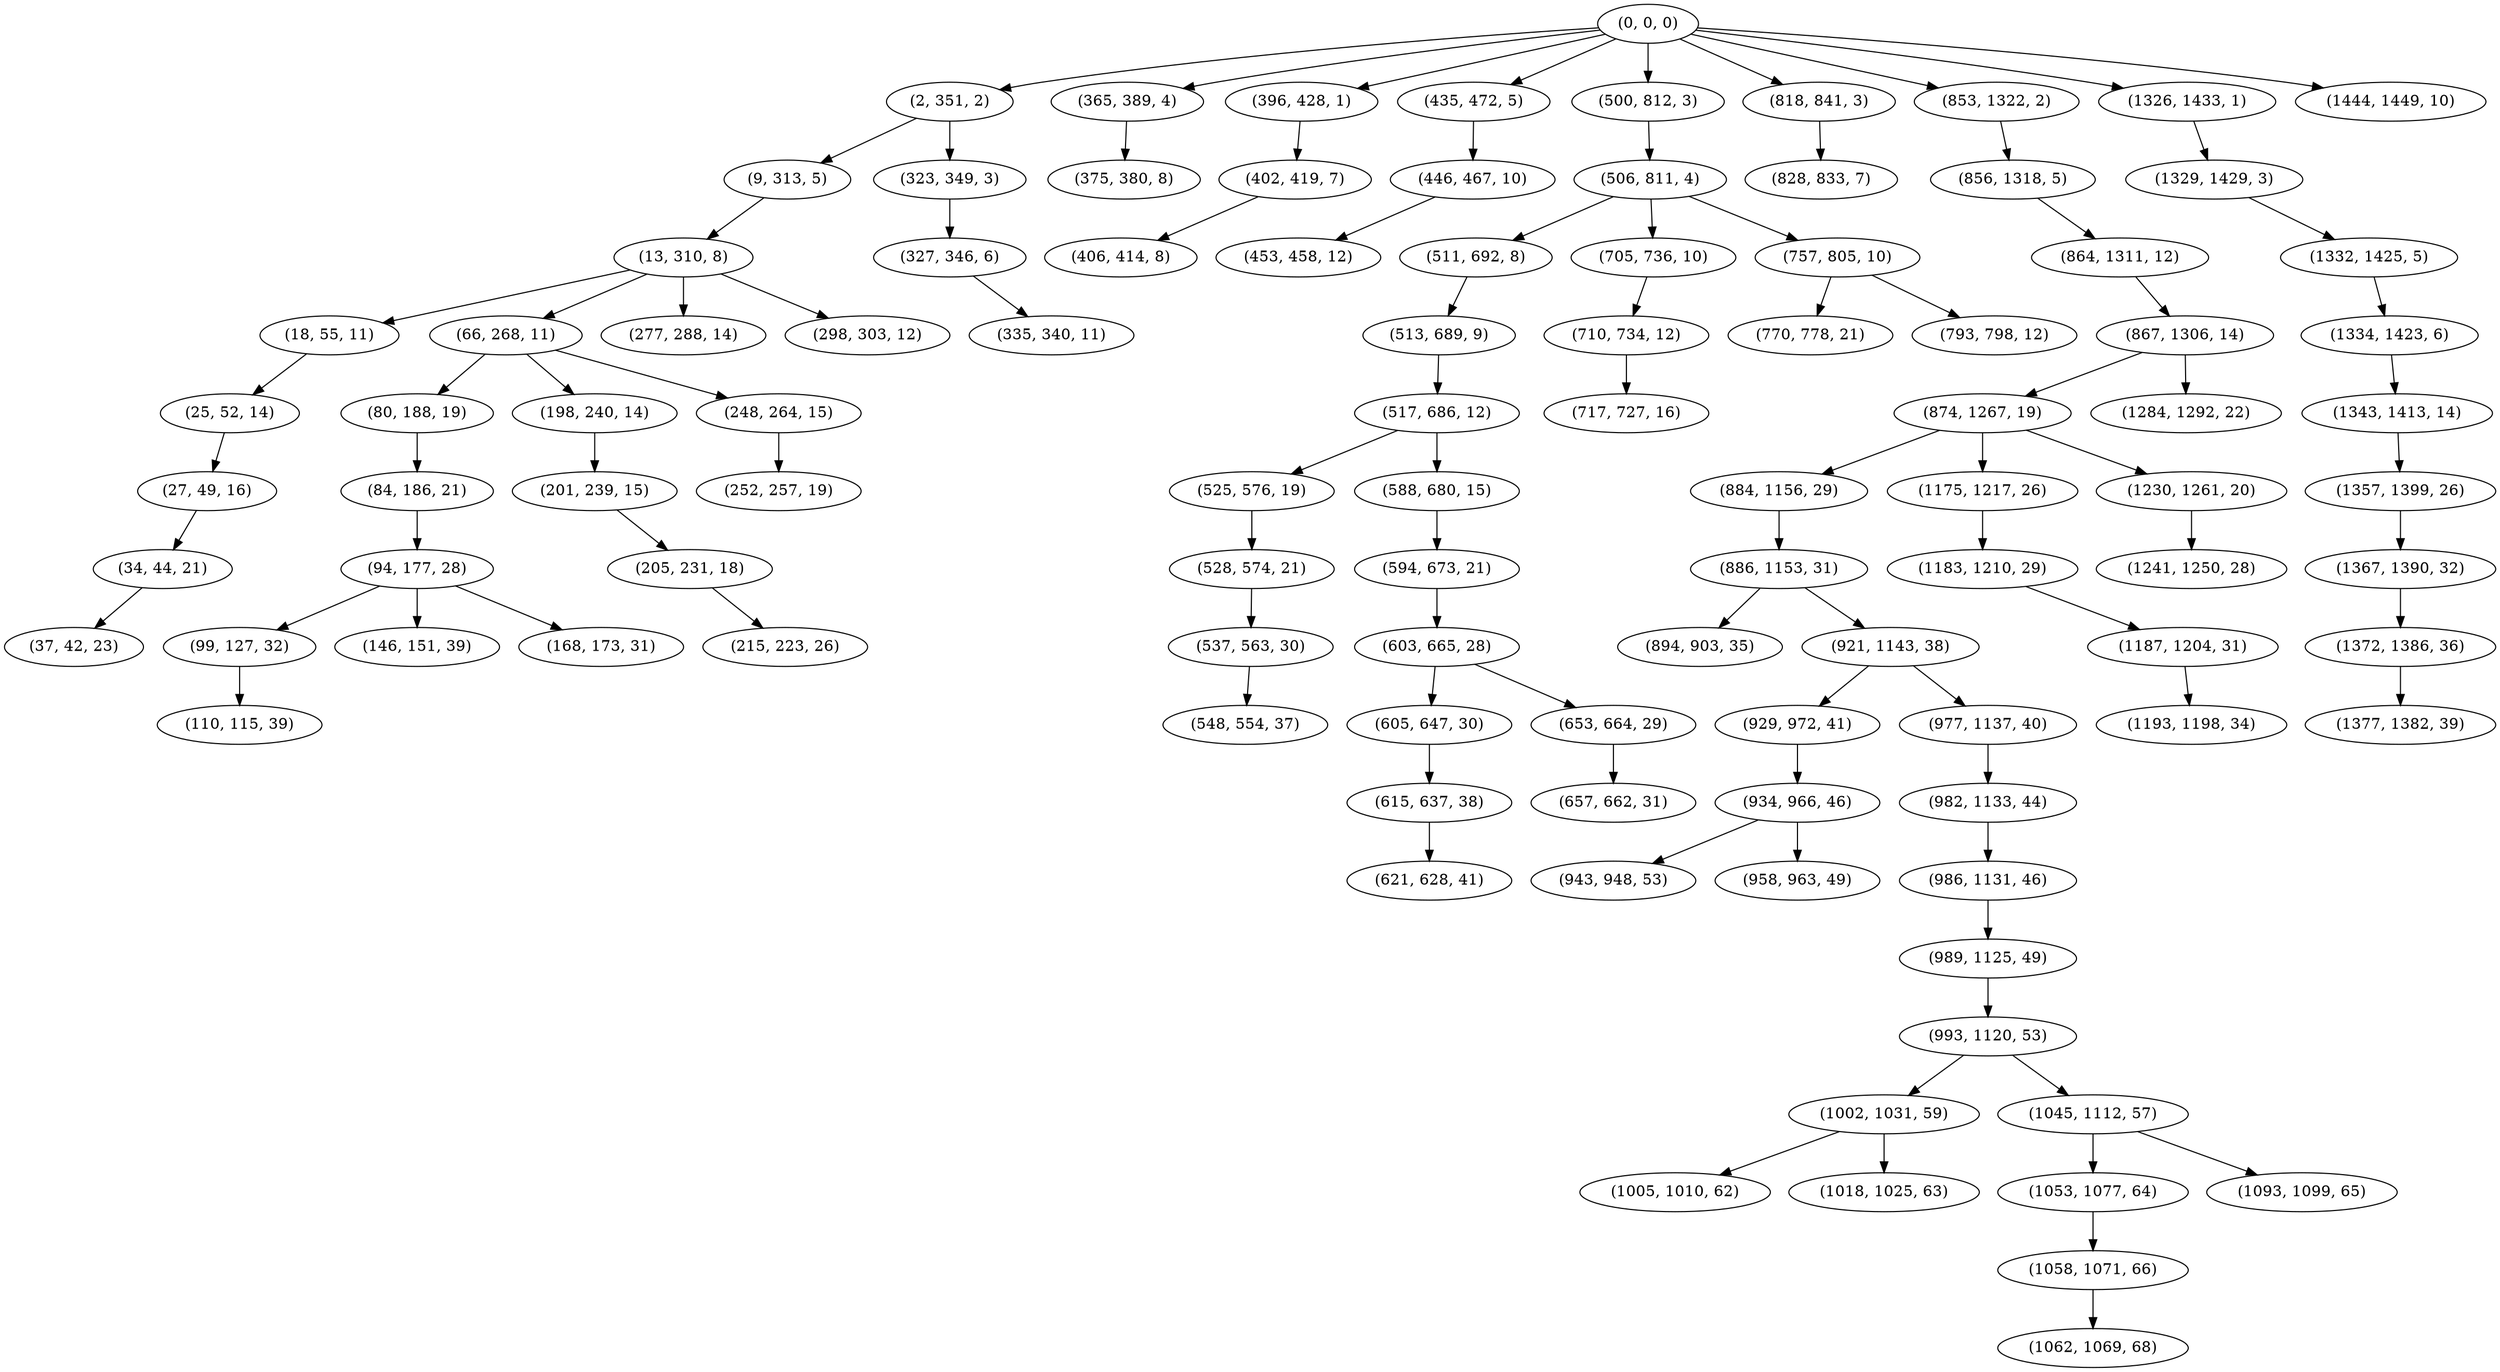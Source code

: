 digraph tree {
    "(0, 0, 0)";
    "(2, 351, 2)";
    "(9, 313, 5)";
    "(13, 310, 8)";
    "(18, 55, 11)";
    "(25, 52, 14)";
    "(27, 49, 16)";
    "(34, 44, 21)";
    "(37, 42, 23)";
    "(66, 268, 11)";
    "(80, 188, 19)";
    "(84, 186, 21)";
    "(94, 177, 28)";
    "(99, 127, 32)";
    "(110, 115, 39)";
    "(146, 151, 39)";
    "(168, 173, 31)";
    "(198, 240, 14)";
    "(201, 239, 15)";
    "(205, 231, 18)";
    "(215, 223, 26)";
    "(248, 264, 15)";
    "(252, 257, 19)";
    "(277, 288, 14)";
    "(298, 303, 12)";
    "(323, 349, 3)";
    "(327, 346, 6)";
    "(335, 340, 11)";
    "(365, 389, 4)";
    "(375, 380, 8)";
    "(396, 428, 1)";
    "(402, 419, 7)";
    "(406, 414, 8)";
    "(435, 472, 5)";
    "(446, 467, 10)";
    "(453, 458, 12)";
    "(500, 812, 3)";
    "(506, 811, 4)";
    "(511, 692, 8)";
    "(513, 689, 9)";
    "(517, 686, 12)";
    "(525, 576, 19)";
    "(528, 574, 21)";
    "(537, 563, 30)";
    "(548, 554, 37)";
    "(588, 680, 15)";
    "(594, 673, 21)";
    "(603, 665, 28)";
    "(605, 647, 30)";
    "(615, 637, 38)";
    "(621, 628, 41)";
    "(653, 664, 29)";
    "(657, 662, 31)";
    "(705, 736, 10)";
    "(710, 734, 12)";
    "(717, 727, 16)";
    "(757, 805, 10)";
    "(770, 778, 21)";
    "(793, 798, 12)";
    "(818, 841, 3)";
    "(828, 833, 7)";
    "(853, 1322, 2)";
    "(856, 1318, 5)";
    "(864, 1311, 12)";
    "(867, 1306, 14)";
    "(874, 1267, 19)";
    "(884, 1156, 29)";
    "(886, 1153, 31)";
    "(894, 903, 35)";
    "(921, 1143, 38)";
    "(929, 972, 41)";
    "(934, 966, 46)";
    "(943, 948, 53)";
    "(958, 963, 49)";
    "(977, 1137, 40)";
    "(982, 1133, 44)";
    "(986, 1131, 46)";
    "(989, 1125, 49)";
    "(993, 1120, 53)";
    "(1002, 1031, 59)";
    "(1005, 1010, 62)";
    "(1018, 1025, 63)";
    "(1045, 1112, 57)";
    "(1053, 1077, 64)";
    "(1058, 1071, 66)";
    "(1062, 1069, 68)";
    "(1093, 1099, 65)";
    "(1175, 1217, 26)";
    "(1183, 1210, 29)";
    "(1187, 1204, 31)";
    "(1193, 1198, 34)";
    "(1230, 1261, 20)";
    "(1241, 1250, 28)";
    "(1284, 1292, 22)";
    "(1326, 1433, 1)";
    "(1329, 1429, 3)";
    "(1332, 1425, 5)";
    "(1334, 1423, 6)";
    "(1343, 1413, 14)";
    "(1357, 1399, 26)";
    "(1367, 1390, 32)";
    "(1372, 1386, 36)";
    "(1377, 1382, 39)";
    "(1444, 1449, 10)";
    "(0, 0, 0)" -> "(2, 351, 2)";
    "(0, 0, 0)" -> "(365, 389, 4)";
    "(0, 0, 0)" -> "(396, 428, 1)";
    "(0, 0, 0)" -> "(435, 472, 5)";
    "(0, 0, 0)" -> "(500, 812, 3)";
    "(0, 0, 0)" -> "(818, 841, 3)";
    "(0, 0, 0)" -> "(853, 1322, 2)";
    "(0, 0, 0)" -> "(1326, 1433, 1)";
    "(0, 0, 0)" -> "(1444, 1449, 10)";
    "(2, 351, 2)" -> "(9, 313, 5)";
    "(2, 351, 2)" -> "(323, 349, 3)";
    "(9, 313, 5)" -> "(13, 310, 8)";
    "(13, 310, 8)" -> "(18, 55, 11)";
    "(13, 310, 8)" -> "(66, 268, 11)";
    "(13, 310, 8)" -> "(277, 288, 14)";
    "(13, 310, 8)" -> "(298, 303, 12)";
    "(18, 55, 11)" -> "(25, 52, 14)";
    "(25, 52, 14)" -> "(27, 49, 16)";
    "(27, 49, 16)" -> "(34, 44, 21)";
    "(34, 44, 21)" -> "(37, 42, 23)";
    "(66, 268, 11)" -> "(80, 188, 19)";
    "(66, 268, 11)" -> "(198, 240, 14)";
    "(66, 268, 11)" -> "(248, 264, 15)";
    "(80, 188, 19)" -> "(84, 186, 21)";
    "(84, 186, 21)" -> "(94, 177, 28)";
    "(94, 177, 28)" -> "(99, 127, 32)";
    "(94, 177, 28)" -> "(146, 151, 39)";
    "(94, 177, 28)" -> "(168, 173, 31)";
    "(99, 127, 32)" -> "(110, 115, 39)";
    "(198, 240, 14)" -> "(201, 239, 15)";
    "(201, 239, 15)" -> "(205, 231, 18)";
    "(205, 231, 18)" -> "(215, 223, 26)";
    "(248, 264, 15)" -> "(252, 257, 19)";
    "(323, 349, 3)" -> "(327, 346, 6)";
    "(327, 346, 6)" -> "(335, 340, 11)";
    "(365, 389, 4)" -> "(375, 380, 8)";
    "(396, 428, 1)" -> "(402, 419, 7)";
    "(402, 419, 7)" -> "(406, 414, 8)";
    "(435, 472, 5)" -> "(446, 467, 10)";
    "(446, 467, 10)" -> "(453, 458, 12)";
    "(500, 812, 3)" -> "(506, 811, 4)";
    "(506, 811, 4)" -> "(511, 692, 8)";
    "(506, 811, 4)" -> "(705, 736, 10)";
    "(506, 811, 4)" -> "(757, 805, 10)";
    "(511, 692, 8)" -> "(513, 689, 9)";
    "(513, 689, 9)" -> "(517, 686, 12)";
    "(517, 686, 12)" -> "(525, 576, 19)";
    "(517, 686, 12)" -> "(588, 680, 15)";
    "(525, 576, 19)" -> "(528, 574, 21)";
    "(528, 574, 21)" -> "(537, 563, 30)";
    "(537, 563, 30)" -> "(548, 554, 37)";
    "(588, 680, 15)" -> "(594, 673, 21)";
    "(594, 673, 21)" -> "(603, 665, 28)";
    "(603, 665, 28)" -> "(605, 647, 30)";
    "(603, 665, 28)" -> "(653, 664, 29)";
    "(605, 647, 30)" -> "(615, 637, 38)";
    "(615, 637, 38)" -> "(621, 628, 41)";
    "(653, 664, 29)" -> "(657, 662, 31)";
    "(705, 736, 10)" -> "(710, 734, 12)";
    "(710, 734, 12)" -> "(717, 727, 16)";
    "(757, 805, 10)" -> "(770, 778, 21)";
    "(757, 805, 10)" -> "(793, 798, 12)";
    "(818, 841, 3)" -> "(828, 833, 7)";
    "(853, 1322, 2)" -> "(856, 1318, 5)";
    "(856, 1318, 5)" -> "(864, 1311, 12)";
    "(864, 1311, 12)" -> "(867, 1306, 14)";
    "(867, 1306, 14)" -> "(874, 1267, 19)";
    "(867, 1306, 14)" -> "(1284, 1292, 22)";
    "(874, 1267, 19)" -> "(884, 1156, 29)";
    "(874, 1267, 19)" -> "(1175, 1217, 26)";
    "(874, 1267, 19)" -> "(1230, 1261, 20)";
    "(884, 1156, 29)" -> "(886, 1153, 31)";
    "(886, 1153, 31)" -> "(894, 903, 35)";
    "(886, 1153, 31)" -> "(921, 1143, 38)";
    "(921, 1143, 38)" -> "(929, 972, 41)";
    "(921, 1143, 38)" -> "(977, 1137, 40)";
    "(929, 972, 41)" -> "(934, 966, 46)";
    "(934, 966, 46)" -> "(943, 948, 53)";
    "(934, 966, 46)" -> "(958, 963, 49)";
    "(977, 1137, 40)" -> "(982, 1133, 44)";
    "(982, 1133, 44)" -> "(986, 1131, 46)";
    "(986, 1131, 46)" -> "(989, 1125, 49)";
    "(989, 1125, 49)" -> "(993, 1120, 53)";
    "(993, 1120, 53)" -> "(1002, 1031, 59)";
    "(993, 1120, 53)" -> "(1045, 1112, 57)";
    "(1002, 1031, 59)" -> "(1005, 1010, 62)";
    "(1002, 1031, 59)" -> "(1018, 1025, 63)";
    "(1045, 1112, 57)" -> "(1053, 1077, 64)";
    "(1045, 1112, 57)" -> "(1093, 1099, 65)";
    "(1053, 1077, 64)" -> "(1058, 1071, 66)";
    "(1058, 1071, 66)" -> "(1062, 1069, 68)";
    "(1175, 1217, 26)" -> "(1183, 1210, 29)";
    "(1183, 1210, 29)" -> "(1187, 1204, 31)";
    "(1187, 1204, 31)" -> "(1193, 1198, 34)";
    "(1230, 1261, 20)" -> "(1241, 1250, 28)";
    "(1326, 1433, 1)" -> "(1329, 1429, 3)";
    "(1329, 1429, 3)" -> "(1332, 1425, 5)";
    "(1332, 1425, 5)" -> "(1334, 1423, 6)";
    "(1334, 1423, 6)" -> "(1343, 1413, 14)";
    "(1343, 1413, 14)" -> "(1357, 1399, 26)";
    "(1357, 1399, 26)" -> "(1367, 1390, 32)";
    "(1367, 1390, 32)" -> "(1372, 1386, 36)";
    "(1372, 1386, 36)" -> "(1377, 1382, 39)";
}
